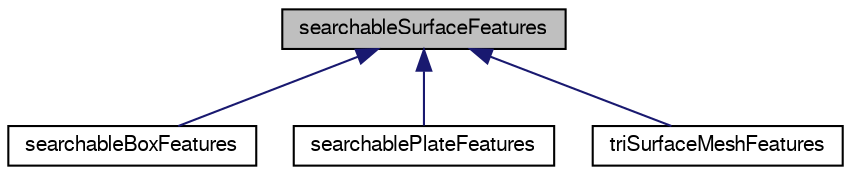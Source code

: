 digraph "searchableSurfaceFeatures"
{
  bgcolor="transparent";
  edge [fontname="FreeSans",fontsize="10",labelfontname="FreeSans",labelfontsize="10"];
  node [fontname="FreeSans",fontsize="10",shape=record];
  Node0 [label="searchableSurfaceFeatures",height=0.2,width=0.4,color="black", fillcolor="grey75", style="filled", fontcolor="black"];
  Node0 -> Node1 [dir="back",color="midnightblue",fontsize="10",style="solid",fontname="FreeSans"];
  Node1 [label="searchableBoxFeatures",height=0.2,width=0.4,color="black",URL="$a31574.html"];
  Node0 -> Node2 [dir="back",color="midnightblue",fontsize="10",style="solid",fontname="FreeSans"];
  Node2 [label="searchablePlateFeatures",height=0.2,width=0.4,color="black",URL="$a31578.html"];
  Node0 -> Node3 [dir="back",color="midnightblue",fontsize="10",style="solid",fontname="FreeSans"];
  Node3 [label="triSurfaceMeshFeatures",height=0.2,width=0.4,color="black",URL="$a31586.html"];
}
